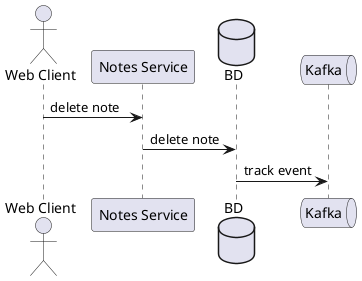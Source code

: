 @startuml
'https://plantuml.com/sequence-diagram

actor "Web Client" as CL
participant "Notes Service" as NS
Database  "BD"
queue "Kafka"

CL -> NS: delete note
NS -> BD: delete note
BD -> Kafka: track event
@enduml